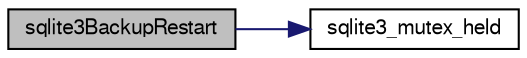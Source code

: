 digraph "sqlite3BackupRestart"
{
  edge [fontname="FreeSans",fontsize="10",labelfontname="FreeSans",labelfontsize="10"];
  node [fontname="FreeSans",fontsize="10",shape=record];
  rankdir="LR";
  Node427097 [label="sqlite3BackupRestart",height=0.2,width=0.4,color="black", fillcolor="grey75", style="filled", fontcolor="black"];
  Node427097 -> Node427098 [color="midnightblue",fontsize="10",style="solid",fontname="FreeSans"];
  Node427098 [label="sqlite3_mutex_held",height=0.2,width=0.4,color="black", fillcolor="white", style="filled",URL="$sqlite3_8c.html#acf77da68932b6bc163c5e68547ecc3e7"];
}
